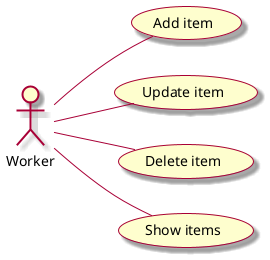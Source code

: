 @startuml
left to right direction
skin rose

:Worker: as wk
usecase "Add item" as add
usecase "Update item" as up
usecase "Delete item" as del
usecase "Show items" as show

wk -- add
wk -- up
wk -- del
wk -- show

@enduml